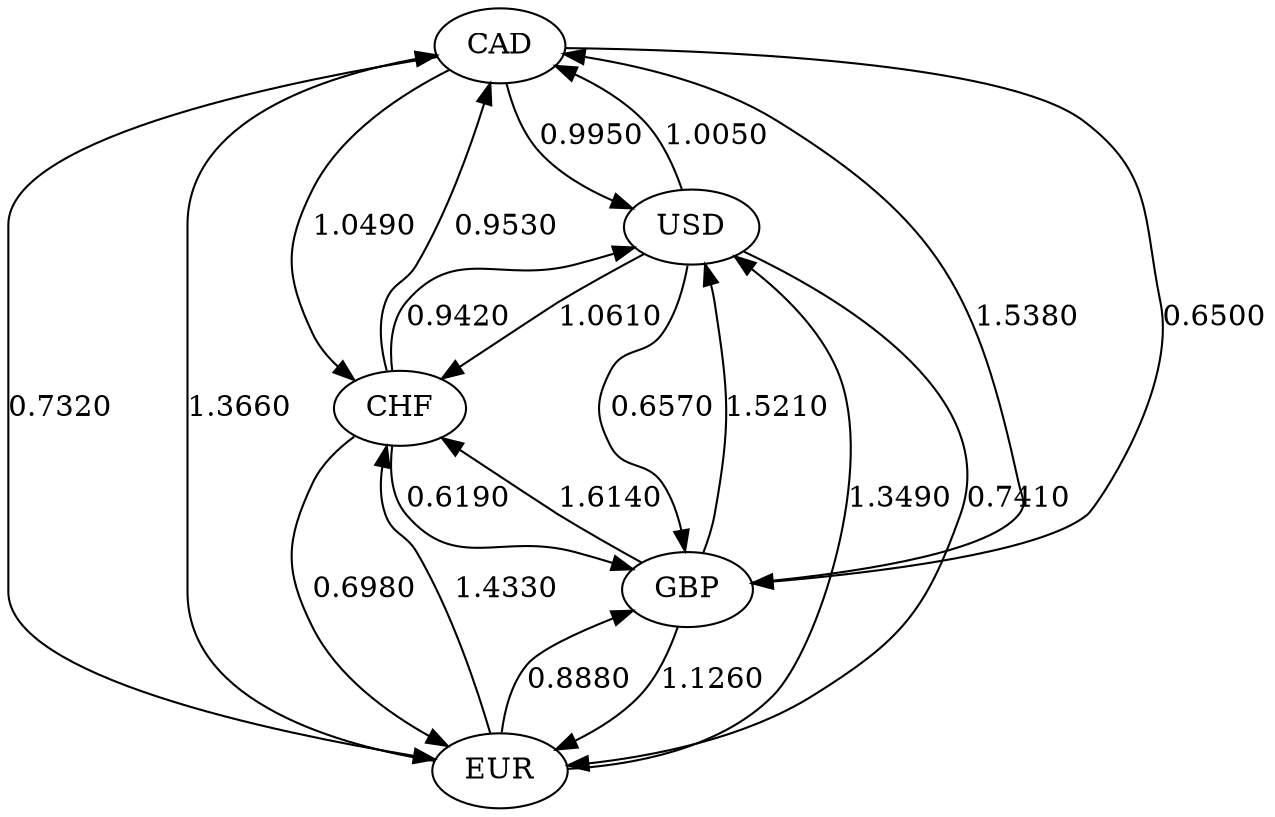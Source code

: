 digraph g {
	CAD->USD[label="0.9950"];
	CAD->EUR[label="0.7320"];
	CAD->GBP[label="0.6500"];
	CAD->CHF[label="1.0490"];
	CHF->USD[label="0.9420"];
	CHF->EUR[label="0.6980"];
	CHF->GBP[label="0.6190"];
	CHF->CAD[label="0.9530"];
	GBP->USD[label="1.5210"];
	GBP->EUR[label="1.1260"];
	GBP->CHF[label="1.6140"];
	GBP->CAD[label="1.5380"];
	EUR->USD[label="1.3490"];
	EUR->GBP[label="0.8880"];
	EUR->CHF[label="1.4330"];
	EUR->CAD[label="1.3660"];
	USD->EUR[label="0.7410"];
	USD->GBP[label="0.6570"];
	USD->CHF[label="1.0610"];
	USD->CAD[label="1.0050"];
	overlap=false;
	splines=true;
	sep=.1;
}